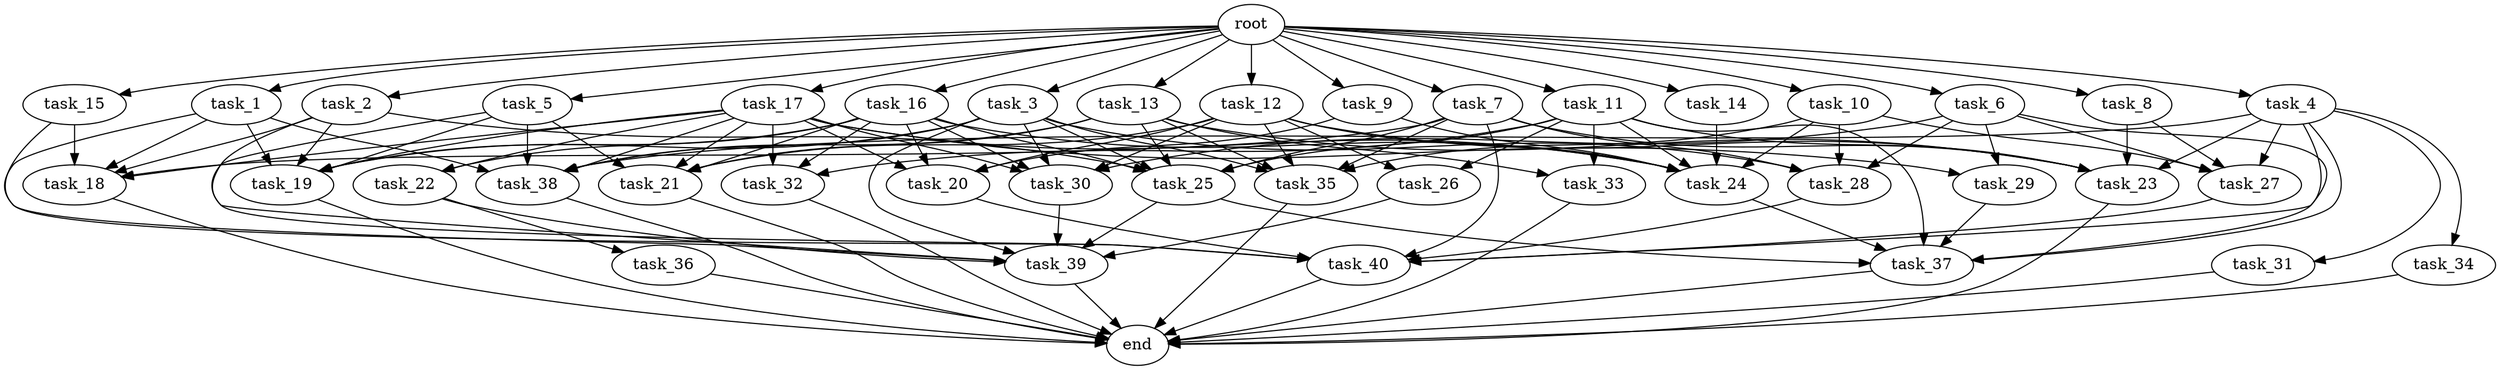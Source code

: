 digraph G {
  root [size="0.000000e+00"];
  task_1 [size="6.423994e+10"];
  task_2 [size="7.336726e+09"];
  task_3 [size="9.905803e+10"];
  task_4 [size="3.496769e+10"];
  task_5 [size="2.258332e+10"];
  task_6 [size="8.625238e+09"];
  task_7 [size="5.756412e+10"];
  task_8 [size="6.632746e+10"];
  task_9 [size="9.660016e+10"];
  task_10 [size="1.466981e+10"];
  task_11 [size="3.335926e+10"];
  task_12 [size="6.220515e+10"];
  task_13 [size="8.358415e+10"];
  task_14 [size="5.976605e+10"];
  task_15 [size="7.107556e+09"];
  task_16 [size="1.983561e+10"];
  task_17 [size="4.843308e+10"];
  task_18 [size="2.100462e+10"];
  task_19 [size="4.041075e+09"];
  task_20 [size="2.983402e+10"];
  task_21 [size="1.839301e+10"];
  task_22 [size="2.939938e+10"];
  task_23 [size="9.963069e+10"];
  task_24 [size="2.751342e+10"];
  task_25 [size="4.486091e+10"];
  task_26 [size="5.499952e+10"];
  task_27 [size="1.854182e+07"];
  task_28 [size="2.710065e+10"];
  task_29 [size="4.313088e+10"];
  task_30 [size="4.439871e+10"];
  task_31 [size="9.587731e+10"];
  task_32 [size="4.160412e+10"];
  task_33 [size="1.287579e+10"];
  task_34 [size="2.255701e+10"];
  task_35 [size="9.864464e+10"];
  task_36 [size="9.230127e+10"];
  task_37 [size="8.848665e+10"];
  task_38 [size="6.918590e+10"];
  task_39 [size="4.704890e+10"];
  task_40 [size="3.214206e+10"];
  end [size="0.000000e+00"];

  root -> task_1 [size="1.000000e-12"];
  root -> task_2 [size="1.000000e-12"];
  root -> task_3 [size="1.000000e-12"];
  root -> task_4 [size="1.000000e-12"];
  root -> task_5 [size="1.000000e-12"];
  root -> task_6 [size="1.000000e-12"];
  root -> task_7 [size="1.000000e-12"];
  root -> task_8 [size="1.000000e-12"];
  root -> task_9 [size="1.000000e-12"];
  root -> task_10 [size="1.000000e-12"];
  root -> task_11 [size="1.000000e-12"];
  root -> task_12 [size="1.000000e-12"];
  root -> task_13 [size="1.000000e-12"];
  root -> task_14 [size="1.000000e-12"];
  root -> task_15 [size="1.000000e-12"];
  root -> task_16 [size="1.000000e-12"];
  root -> task_17 [size="1.000000e-12"];
  task_1 -> task_18 [size="4.200924e+07"];
  task_1 -> task_19 [size="6.735125e+06"];
  task_1 -> task_38 [size="1.153098e+08"];
  task_1 -> task_39 [size="6.721271e+07"];
  task_2 -> task_18 [size="4.200924e+07"];
  task_2 -> task_19 [size="6.735125e+06"];
  task_2 -> task_25 [size="7.476818e+07"];
  task_2 -> task_40 [size="4.591723e+07"];
  task_3 -> task_19 [size="6.735125e+06"];
  task_3 -> task_25 [size="7.476818e+07"];
  task_3 -> task_28 [size="6.775163e+07"];
  task_3 -> task_30 [size="8.879741e+07"];
  task_3 -> task_35 [size="1.972893e+08"];
  task_3 -> task_38 [size="1.153098e+08"];
  task_3 -> task_39 [size="6.721271e+07"];
  task_4 -> task_23 [size="1.660511e+08"];
  task_4 -> task_27 [size="4.635454e+04"];
  task_4 -> task_31 [size="9.587731e+08"];
  task_4 -> task_34 [size="2.255701e+08"];
  task_4 -> task_37 [size="1.474778e+08"];
  task_4 -> task_38 [size="1.153098e+08"];
  task_4 -> task_40 [size="4.591723e+07"];
  task_5 -> task_19 [size="6.735125e+06"];
  task_5 -> task_21 [size="3.678602e+07"];
  task_5 -> task_38 [size="1.153098e+08"];
  task_5 -> task_39 [size="6.721271e+07"];
  task_6 -> task_27 [size="4.635454e+04"];
  task_6 -> task_28 [size="6.775163e+07"];
  task_6 -> task_29 [size="2.156544e+08"];
  task_6 -> task_30 [size="8.879741e+07"];
  task_6 -> task_37 [size="1.474778e+08"];
  task_7 -> task_18 [size="4.200924e+07"];
  task_7 -> task_23 [size="1.660511e+08"];
  task_7 -> task_25 [size="7.476818e+07"];
  task_7 -> task_28 [size="6.775163e+07"];
  task_7 -> task_35 [size="1.972893e+08"];
  task_7 -> task_40 [size="4.591723e+07"];
  task_8 -> task_23 [size="1.660511e+08"];
  task_8 -> task_27 [size="4.635454e+04"];
  task_9 -> task_20 [size="7.458504e+07"];
  task_9 -> task_24 [size="3.930488e+07"];
  task_10 -> task_24 [size="3.930488e+07"];
  task_10 -> task_27 [size="4.635454e+04"];
  task_10 -> task_28 [size="6.775163e+07"];
  task_10 -> task_35 [size="1.972893e+08"];
  task_11 -> task_23 [size="1.660511e+08"];
  task_11 -> task_24 [size="3.930488e+07"];
  task_11 -> task_25 [size="7.476818e+07"];
  task_11 -> task_26 [size="2.749976e+08"];
  task_11 -> task_32 [size="1.386804e+08"];
  task_11 -> task_33 [size="6.437896e+07"];
  task_11 -> task_37 [size="1.474778e+08"];
  task_12 -> task_20 [size="7.458504e+07"];
  task_12 -> task_21 [size="3.678602e+07"];
  task_12 -> task_23 [size="1.660511e+08"];
  task_12 -> task_24 [size="3.930488e+07"];
  task_12 -> task_26 [size="2.749976e+08"];
  task_12 -> task_30 [size="8.879741e+07"];
  task_12 -> task_35 [size="1.972893e+08"];
  task_13 -> task_21 [size="3.678602e+07"];
  task_13 -> task_23 [size="1.660511e+08"];
  task_13 -> task_25 [size="7.476818e+07"];
  task_13 -> task_33 [size="6.437896e+07"];
  task_13 -> task_35 [size="1.972893e+08"];
  task_13 -> task_38 [size="1.153098e+08"];
  task_14 -> task_24 [size="3.930488e+07"];
  task_15 -> task_18 [size="4.200924e+07"];
  task_15 -> task_40 [size="4.591723e+07"];
  task_16 -> task_19 [size="6.735125e+06"];
  task_16 -> task_20 [size="7.458504e+07"];
  task_16 -> task_21 [size="3.678602e+07"];
  task_16 -> task_22 [size="1.469969e+08"];
  task_16 -> task_24 [size="3.930488e+07"];
  task_16 -> task_25 [size="7.476818e+07"];
  task_16 -> task_30 [size="8.879741e+07"];
  task_16 -> task_32 [size="1.386804e+08"];
  task_17 -> task_18 [size="4.200924e+07"];
  task_17 -> task_19 [size="6.735125e+06"];
  task_17 -> task_20 [size="7.458504e+07"];
  task_17 -> task_21 [size="3.678602e+07"];
  task_17 -> task_22 [size="1.469969e+08"];
  task_17 -> task_24 [size="3.930488e+07"];
  task_17 -> task_29 [size="2.156544e+08"];
  task_17 -> task_30 [size="8.879741e+07"];
  task_17 -> task_32 [size="1.386804e+08"];
  task_17 -> task_38 [size="1.153098e+08"];
  task_18 -> end [size="1.000000e-12"];
  task_19 -> end [size="1.000000e-12"];
  task_20 -> task_40 [size="4.591723e+07"];
  task_21 -> end [size="1.000000e-12"];
  task_22 -> task_36 [size="9.230127e+08"];
  task_22 -> task_39 [size="6.721271e+07"];
  task_23 -> end [size="1.000000e-12"];
  task_24 -> task_37 [size="1.474778e+08"];
  task_25 -> task_37 [size="1.474778e+08"];
  task_25 -> task_39 [size="6.721271e+07"];
  task_26 -> task_39 [size="6.721271e+07"];
  task_27 -> task_40 [size="4.591723e+07"];
  task_28 -> task_40 [size="4.591723e+07"];
  task_29 -> task_37 [size="1.474778e+08"];
  task_30 -> task_39 [size="6.721271e+07"];
  task_31 -> end [size="1.000000e-12"];
  task_32 -> end [size="1.000000e-12"];
  task_33 -> end [size="1.000000e-12"];
  task_34 -> end [size="1.000000e-12"];
  task_35 -> end [size="1.000000e-12"];
  task_36 -> end [size="1.000000e-12"];
  task_37 -> end [size="1.000000e-12"];
  task_38 -> end [size="1.000000e-12"];
  task_39 -> end [size="1.000000e-12"];
  task_40 -> end [size="1.000000e-12"];
}
